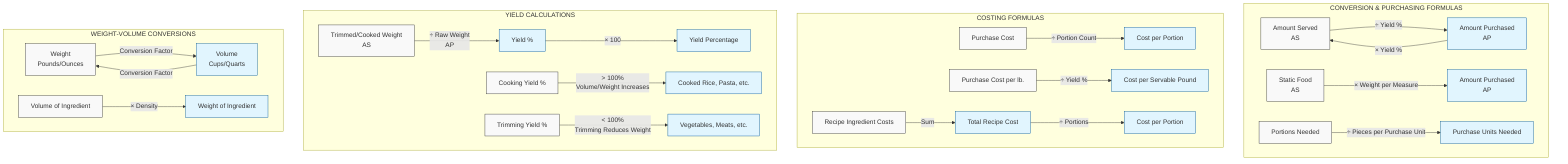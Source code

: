 flowchart TD
    subgraph "CONVERSION & PURCHASING FORMULAS"
        A1[Amount Served\nAS] --> |"÷ Yield %"| B1[Amount Purchased\nAP]
        B1 --> |"× Yield %"| A1
        C1[Static Food\nAS] --> |"× Weight per Measure"| D1[Amount Purchased\nAP]
        E1[Portions Needed] --> |"÷ Pieces per Purchase Unit"| F1[Purchase Units Needed]
    end
    
    subgraph "COSTING FORMULAS"
        A2[Purchase Cost] --> |"÷ Portion Count"| B2[Cost per Portion]
        C2[Purchase Cost per lb.] --> |"÷ Yield %"| D2[Cost per Servable Pound]
        E2[Recipe Ingredient Costs] --> |"Sum"| F2[Total Recipe Cost]
        F2 --> |"÷ Portions"| G2[Cost per Portion]
    end
    
    subgraph "YIELD CALCULATIONS"
        A3[Trimmed/Cooked Weight\nAS] --> |"÷ Raw Weight\nAP"| B3[Yield %]
        B3 --> |"× 100"| C3[Yield Percentage]
        D3[Cooking Yield %] --> |"> 100%\nVolume/Weight Increases"| E3[Cooked Rice, Pasta, etc.]
        F3[Trimming Yield %] --> |"< 100%\nTrimming Reduces Weight"| G3[Vegetables, Meats, etc.]
    end
    
    subgraph "WEIGHT-VOLUME CONVERSIONS"
        A4[Weight\nPounds/Ounces] --> |"Conversion Factor"| B4[Volume\nCups/Quarts]
        B4 --> |"Conversion Factor"| A4
        C4[Volume of Ingredient] --> |"× Density"| D4[Weight of Ingredient]
    end
    
    classDef formula fill:#f9f9f9,stroke:#333,stroke-width:1px;
    classDef result fill:#e1f5fe,stroke:#01579b,stroke-width:1px;
    
    class A1,C1,E1,A2,C2,E2,A3,D3,F3,A4,C4 formula;
    class B1,D1,F1,B2,D2,F2,G2,B3,C3,E3,G3,B4,D4 result;